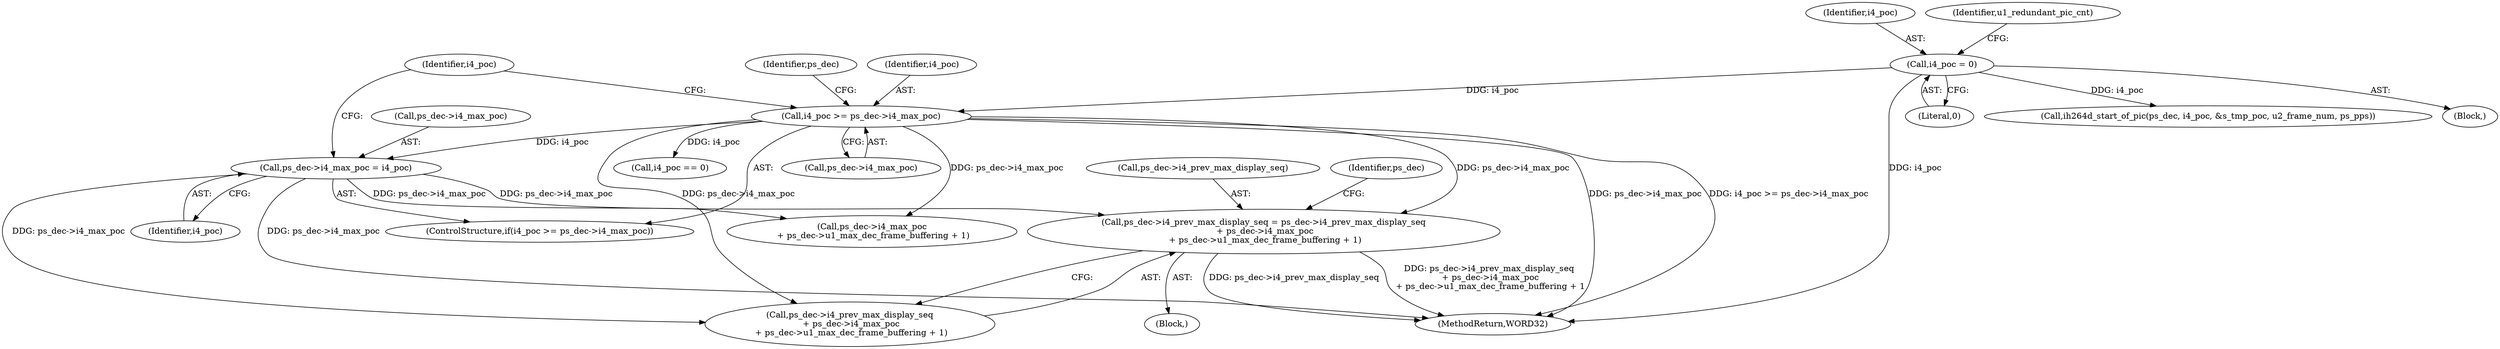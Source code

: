 digraph "0_Android_6c327afb263837bc90760c55c6605b26161a4eb9_0@integer" {
"1001414" [label="(Call,ps_dec->i4_prev_max_display_seq = ps_dec->i4_prev_max_display_seq\n + ps_dec->i4_max_poc\n + ps_dec->u1_max_dec_frame_buffering + 1)"];
"1001404" [label="(Call,ps_dec->i4_max_poc = i4_poc)"];
"1001399" [label="(Call,i4_poc >= ps_dec->i4_max_poc)"];
"1000176" [label="(Call,i4_poc = 0)"];
"1001404" [label="(Call,ps_dec->i4_max_poc = i4_poc)"];
"1001433" [label="(Identifier,ps_dec)"];
"1000176" [label="(Call,i4_poc = 0)"];
"1001401" [label="(Call,ps_dec->i4_max_poc)"];
"1000177" [label="(Identifier,i4_poc)"];
"1001598" [label="(Call,ih264d_start_of_pic(ps_dec, i4_poc, &s_tmp_poc, u2_frame_num, ps_pps))"];
"1001405" [label="(Call,ps_dec->i4_max_poc)"];
"1001398" [label="(ControlStructure,if(i4_poc >= ps_dec->i4_max_poc))"];
"1000158" [label="(Block,)"];
"1001413" [label="(Block,)"];
"1001408" [label="(Identifier,i4_poc)"];
"1001406" [label="(Identifier,ps_dec)"];
"1001418" [label="(Call,ps_dec->i4_prev_max_display_seq\n + ps_dec->i4_max_poc\n + ps_dec->u1_max_dec_frame_buffering + 1)"];
"1001411" [label="(Identifier,i4_poc)"];
"1001415" [label="(Call,ps_dec->i4_prev_max_display_seq)"];
"1000184" [label="(Identifier,u1_redundant_pic_cnt)"];
"1000178" [label="(Literal,0)"];
"1001422" [label="(Call,ps_dec->i4_max_poc\n + ps_dec->u1_max_dec_frame_buffering + 1)"];
"1002606" [label="(MethodReturn,WORD32)"];
"1001410" [label="(Call,i4_poc == 0)"];
"1001399" [label="(Call,i4_poc >= ps_dec->i4_max_poc)"];
"1001414" [label="(Call,ps_dec->i4_prev_max_display_seq = ps_dec->i4_prev_max_display_seq\n + ps_dec->i4_max_poc\n + ps_dec->u1_max_dec_frame_buffering + 1)"];
"1001400" [label="(Identifier,i4_poc)"];
"1001414" -> "1001413"  [label="AST: "];
"1001414" -> "1001418"  [label="CFG: "];
"1001415" -> "1001414"  [label="AST: "];
"1001418" -> "1001414"  [label="AST: "];
"1001433" -> "1001414"  [label="CFG: "];
"1001414" -> "1002606"  [label="DDG: ps_dec->i4_prev_max_display_seq"];
"1001414" -> "1002606"  [label="DDG: ps_dec->i4_prev_max_display_seq\n + ps_dec->i4_max_poc\n + ps_dec->u1_max_dec_frame_buffering + 1"];
"1001404" -> "1001414"  [label="DDG: ps_dec->i4_max_poc"];
"1001399" -> "1001414"  [label="DDG: ps_dec->i4_max_poc"];
"1001404" -> "1001398"  [label="AST: "];
"1001404" -> "1001408"  [label="CFG: "];
"1001405" -> "1001404"  [label="AST: "];
"1001408" -> "1001404"  [label="AST: "];
"1001411" -> "1001404"  [label="CFG: "];
"1001404" -> "1002606"  [label="DDG: ps_dec->i4_max_poc"];
"1001399" -> "1001404"  [label="DDG: i4_poc"];
"1001404" -> "1001418"  [label="DDG: ps_dec->i4_max_poc"];
"1001404" -> "1001422"  [label="DDG: ps_dec->i4_max_poc"];
"1001399" -> "1001398"  [label="AST: "];
"1001399" -> "1001401"  [label="CFG: "];
"1001400" -> "1001399"  [label="AST: "];
"1001401" -> "1001399"  [label="AST: "];
"1001406" -> "1001399"  [label="CFG: "];
"1001411" -> "1001399"  [label="CFG: "];
"1001399" -> "1002606"  [label="DDG: ps_dec->i4_max_poc"];
"1001399" -> "1002606"  [label="DDG: i4_poc >= ps_dec->i4_max_poc"];
"1000176" -> "1001399"  [label="DDG: i4_poc"];
"1001399" -> "1001410"  [label="DDG: i4_poc"];
"1001399" -> "1001418"  [label="DDG: ps_dec->i4_max_poc"];
"1001399" -> "1001422"  [label="DDG: ps_dec->i4_max_poc"];
"1000176" -> "1000158"  [label="AST: "];
"1000176" -> "1000178"  [label="CFG: "];
"1000177" -> "1000176"  [label="AST: "];
"1000178" -> "1000176"  [label="AST: "];
"1000184" -> "1000176"  [label="CFG: "];
"1000176" -> "1002606"  [label="DDG: i4_poc"];
"1000176" -> "1001598"  [label="DDG: i4_poc"];
}
